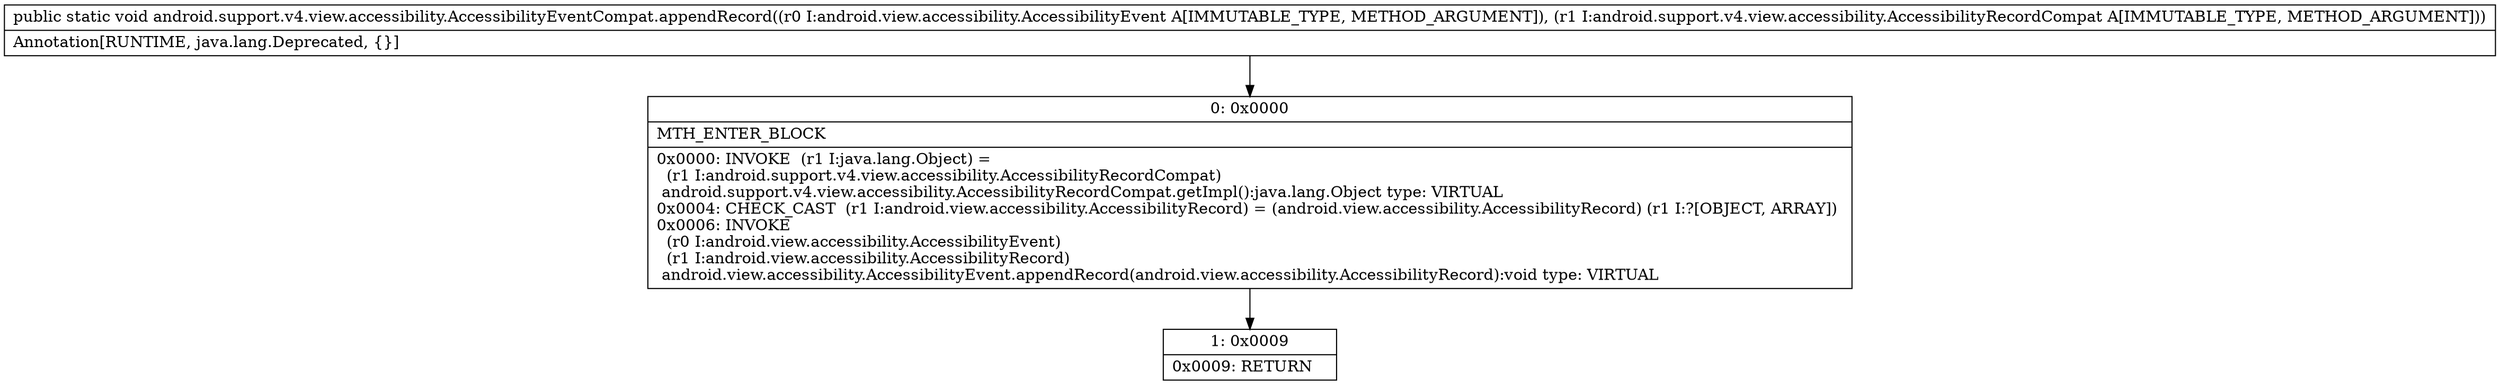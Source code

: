 digraph "CFG forandroid.support.v4.view.accessibility.AccessibilityEventCompat.appendRecord(Landroid\/view\/accessibility\/AccessibilityEvent;Landroid\/support\/v4\/view\/accessibility\/AccessibilityRecordCompat;)V" {
Node_0 [shape=record,label="{0\:\ 0x0000|MTH_ENTER_BLOCK\l|0x0000: INVOKE  (r1 I:java.lang.Object) = \l  (r1 I:android.support.v4.view.accessibility.AccessibilityRecordCompat)\l android.support.v4.view.accessibility.AccessibilityRecordCompat.getImpl():java.lang.Object type: VIRTUAL \l0x0004: CHECK_CAST  (r1 I:android.view.accessibility.AccessibilityRecord) = (android.view.accessibility.AccessibilityRecord) (r1 I:?[OBJECT, ARRAY]) \l0x0006: INVOKE  \l  (r0 I:android.view.accessibility.AccessibilityEvent)\l  (r1 I:android.view.accessibility.AccessibilityRecord)\l android.view.accessibility.AccessibilityEvent.appendRecord(android.view.accessibility.AccessibilityRecord):void type: VIRTUAL \l}"];
Node_1 [shape=record,label="{1\:\ 0x0009|0x0009: RETURN   \l}"];
MethodNode[shape=record,label="{public static void android.support.v4.view.accessibility.AccessibilityEventCompat.appendRecord((r0 I:android.view.accessibility.AccessibilityEvent A[IMMUTABLE_TYPE, METHOD_ARGUMENT]), (r1 I:android.support.v4.view.accessibility.AccessibilityRecordCompat A[IMMUTABLE_TYPE, METHOD_ARGUMENT]))  | Annotation[RUNTIME, java.lang.Deprecated, \{\}]\l}"];
MethodNode -> Node_0;
Node_0 -> Node_1;
}

